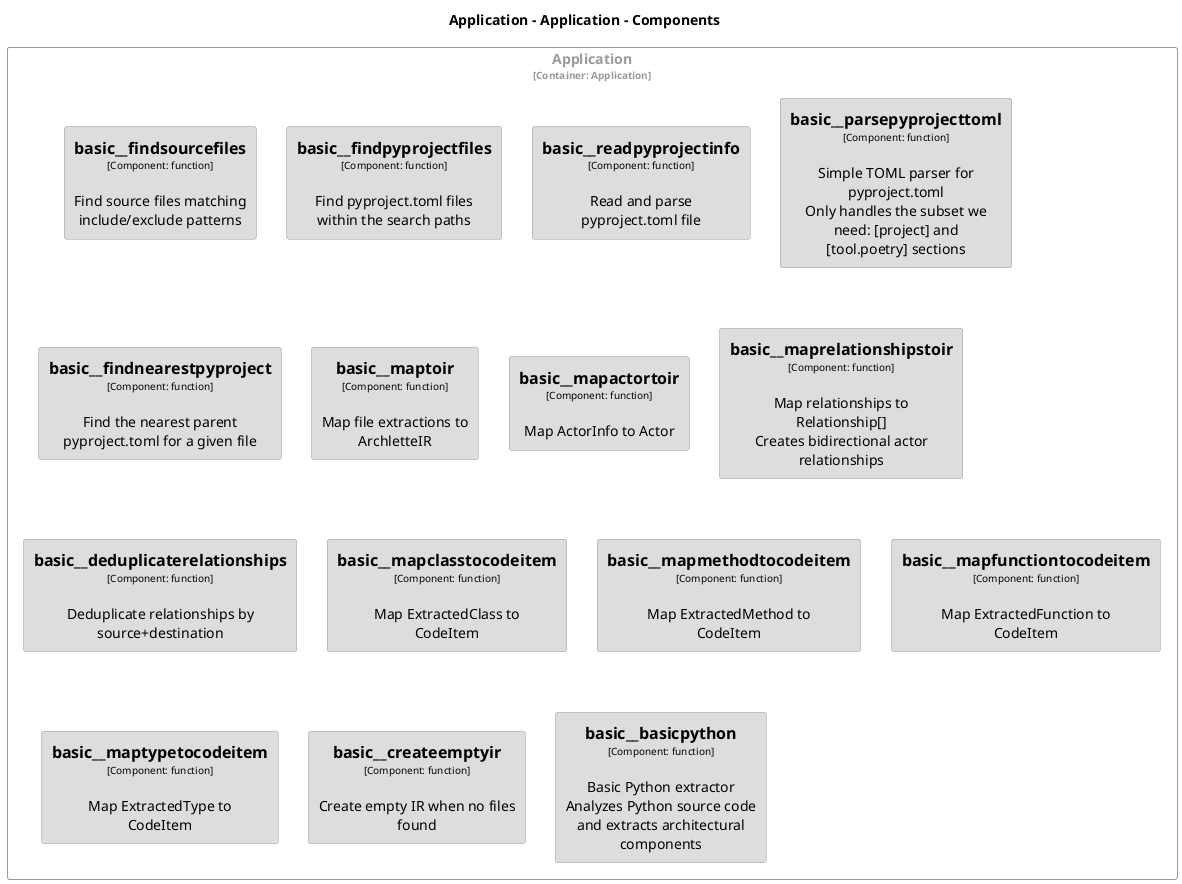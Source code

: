 @startuml
set separator none
title Application - Application - Components

top to bottom direction
skinparam ranksep 60
skinparam nodesep 30

skinparam {
  arrowFontSize 10
  defaultTextAlignment center
  wrapWidth 200
  maxMessageSize 100
}

hide stereotype

skinparam rectangle<<Application.Application.basic__basicpython>> {
  BackgroundColor #dddddd
  FontColor #000000
  BorderColor #9a9a9a
  shadowing false
}
skinparam rectangle<<Application.Application.basic__createemptyir>> {
  BackgroundColor #dddddd
  FontColor #000000
  BorderColor #9a9a9a
  shadowing false
}
skinparam rectangle<<Application.Application.basic__deduplicaterelationships>> {
  BackgroundColor #dddddd
  FontColor #000000
  BorderColor #9a9a9a
  shadowing false
}
skinparam rectangle<<Application.Application.basic__findnearestpyproject>> {
  BackgroundColor #dddddd
  FontColor #000000
  BorderColor #9a9a9a
  shadowing false
}
skinparam rectangle<<Application.Application.basic__findpyprojectfiles>> {
  BackgroundColor #dddddd
  FontColor #000000
  BorderColor #9a9a9a
  shadowing false
}
skinparam rectangle<<Application.Application.basic__findsourcefiles>> {
  BackgroundColor #dddddd
  FontColor #000000
  BorderColor #9a9a9a
  shadowing false
}
skinparam rectangle<<Application.Application.basic__mapactortoir>> {
  BackgroundColor #dddddd
  FontColor #000000
  BorderColor #9a9a9a
  shadowing false
}
skinparam rectangle<<Application.Application.basic__mapclasstocodeitem>> {
  BackgroundColor #dddddd
  FontColor #000000
  BorderColor #9a9a9a
  shadowing false
}
skinparam rectangle<<Application.Application.basic__mapfunctiontocodeitem>> {
  BackgroundColor #dddddd
  FontColor #000000
  BorderColor #9a9a9a
  shadowing false
}
skinparam rectangle<<Application.Application.basic__mapmethodtocodeitem>> {
  BackgroundColor #dddddd
  FontColor #000000
  BorderColor #9a9a9a
  shadowing false
}
skinparam rectangle<<Application.Application.basic__maprelationshipstoir>> {
  BackgroundColor #dddddd
  FontColor #000000
  BorderColor #9a9a9a
  shadowing false
}
skinparam rectangle<<Application.Application.basic__maptoir>> {
  BackgroundColor #dddddd
  FontColor #000000
  BorderColor #9a9a9a
  shadowing false
}
skinparam rectangle<<Application.Application.basic__maptypetocodeitem>> {
  BackgroundColor #dddddd
  FontColor #000000
  BorderColor #9a9a9a
  shadowing false
}
skinparam rectangle<<Application.Application.basic__parsepyprojecttoml>> {
  BackgroundColor #dddddd
  FontColor #000000
  BorderColor #9a9a9a
  shadowing false
}
skinparam rectangle<<Application.Application.basic__readpyprojectinfo>> {
  BackgroundColor #dddddd
  FontColor #000000
  BorderColor #9a9a9a
  shadowing false
}
skinparam rectangle<<Application.Application>> {
  BorderColor #9a9a9a
  FontColor #9a9a9a
  shadowing false
}

rectangle "Application\n<size:10>[Container: Application]</size>" <<Application.Application>> {
  rectangle "==basic__findsourcefiles\n<size:10>[Component: function]</size>\n\nFind source files matching include/exclude patterns" <<Application.Application.basic__findsourcefiles>> as Application.Application.basic__findsourcefiles
  rectangle "==basic__findpyprojectfiles\n<size:10>[Component: function]</size>\n\nFind pyproject.toml files within the search paths" <<Application.Application.basic__findpyprojectfiles>> as Application.Application.basic__findpyprojectfiles
  rectangle "==basic__readpyprojectinfo\n<size:10>[Component: function]</size>\n\nRead and parse pyproject.toml file" <<Application.Application.basic__readpyprojectinfo>> as Application.Application.basic__readpyprojectinfo
  rectangle "==basic__parsepyprojecttoml\n<size:10>[Component: function]</size>\n\nSimple TOML parser for pyproject.toml\nOnly handles the subset we need: [project] and [tool.poetry] sections" <<Application.Application.basic__parsepyprojecttoml>> as Application.Application.basic__parsepyprojecttoml
  rectangle "==basic__findnearestpyproject\n<size:10>[Component: function]</size>\n\nFind the nearest parent pyproject.toml for a given file" <<Application.Application.basic__findnearestpyproject>> as Application.Application.basic__findnearestpyproject
  rectangle "==basic__maptoir\n<size:10>[Component: function]</size>\n\nMap file extractions to ArchletteIR" <<Application.Application.basic__maptoir>> as Application.Application.basic__maptoir
  rectangle "==basic__mapactortoir\n<size:10>[Component: function]</size>\n\nMap ActorInfo to Actor" <<Application.Application.basic__mapactortoir>> as Application.Application.basic__mapactortoir
  rectangle "==basic__maprelationshipstoir\n<size:10>[Component: function]</size>\n\nMap relationships to Relationship[]\nCreates bidirectional actor relationships" <<Application.Application.basic__maprelationshipstoir>> as Application.Application.basic__maprelationshipstoir
  rectangle "==basic__deduplicaterelationships\n<size:10>[Component: function]</size>\n\nDeduplicate relationships by source+destination" <<Application.Application.basic__deduplicaterelationships>> as Application.Application.basic__deduplicaterelationships
  rectangle "==basic__mapclasstocodeitem\n<size:10>[Component: function]</size>\n\nMap ExtractedClass to CodeItem" <<Application.Application.basic__mapclasstocodeitem>> as Application.Application.basic__mapclasstocodeitem
  rectangle "==basic__mapmethodtocodeitem\n<size:10>[Component: function]</size>\n\nMap ExtractedMethod to CodeItem" <<Application.Application.basic__mapmethodtocodeitem>> as Application.Application.basic__mapmethodtocodeitem
  rectangle "==basic__mapfunctiontocodeitem\n<size:10>[Component: function]</size>\n\nMap ExtractedFunction to CodeItem" <<Application.Application.basic__mapfunctiontocodeitem>> as Application.Application.basic__mapfunctiontocodeitem
  rectangle "==basic__maptypetocodeitem\n<size:10>[Component: function]</size>\n\nMap ExtractedType to CodeItem" <<Application.Application.basic__maptypetocodeitem>> as Application.Application.basic__maptypetocodeitem
  rectangle "==basic__createemptyir\n<size:10>[Component: function]</size>\n\nCreate empty IR when no files found" <<Application.Application.basic__createemptyir>> as Application.Application.basic__createemptyir
  rectangle "==basic__basicpython\n<size:10>[Component: function]</size>\n\nBasic Python extractor\nAnalyzes Python source code and extracts architectural components" <<Application.Application.basic__basicpython>> as Application.Application.basic__basicpython
}

@enduml